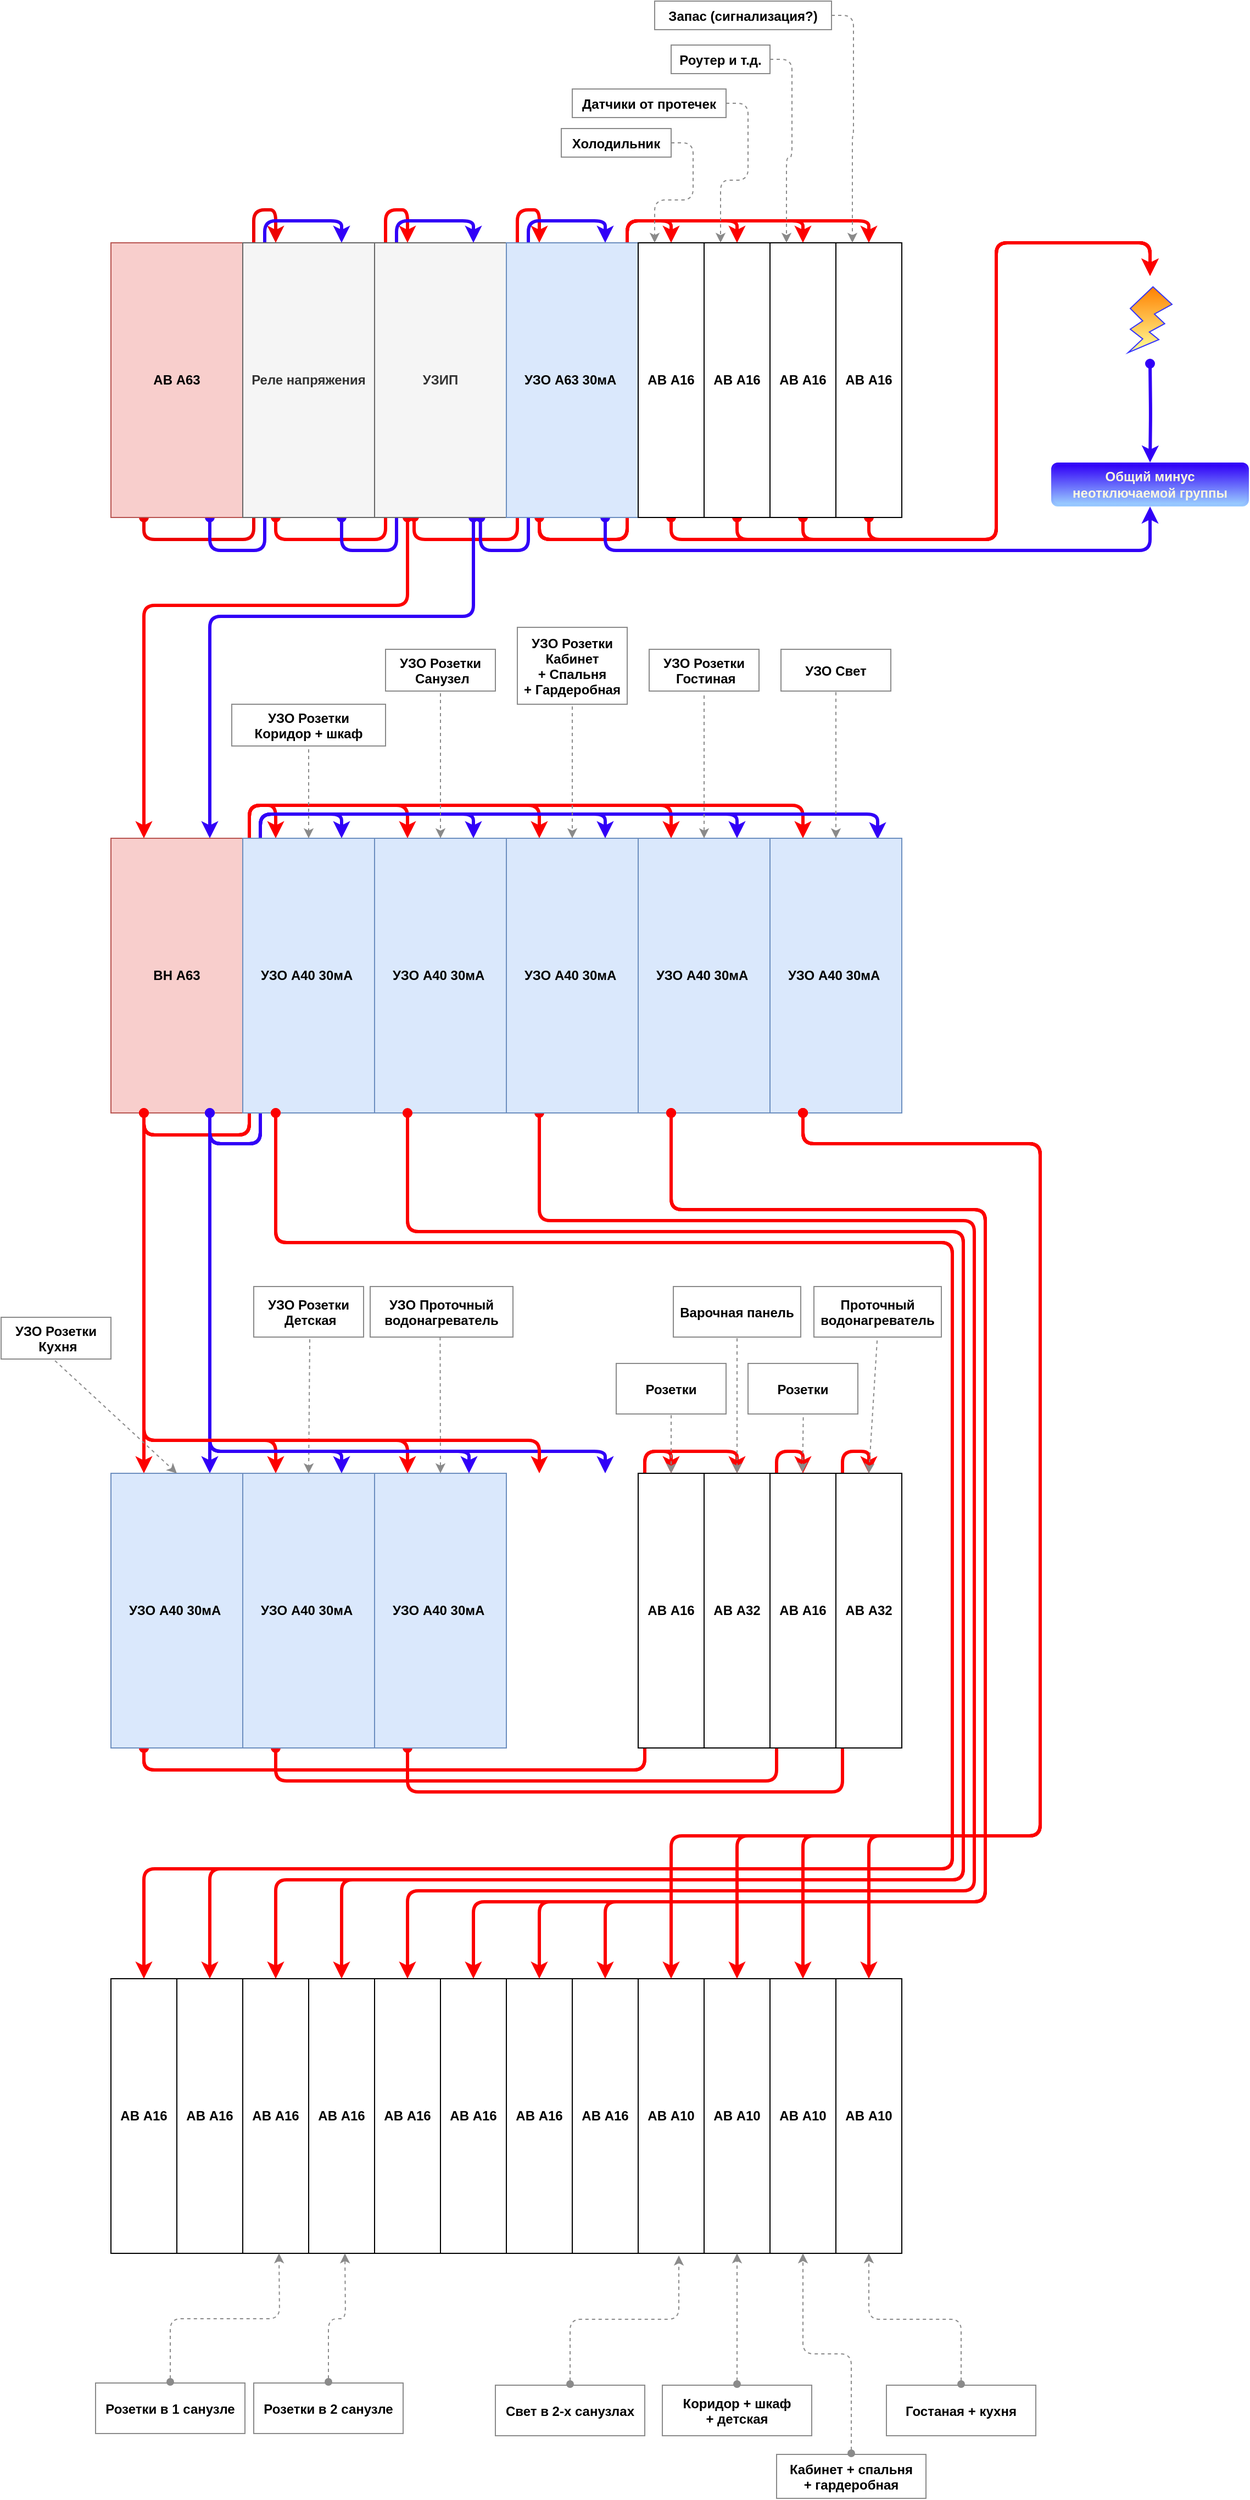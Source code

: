 <mxfile version="14.1.9" type="github">
  <diagram id="InX6c_mjAQpi0wGUPiS7" name="Page-1">
    <mxGraphModel dx="4921" dy="2809" grid="1" gridSize="10" guides="1" tooltips="1" connect="1" arrows="1" fold="1" page="1" pageScale="1" pageWidth="827" pageHeight="1169" math="0" shadow="0">
      <root>
        <mxCell id="0" />
        <mxCell id="1" parent="0" />
        <mxCell id="CxmhkmH8qf6XdyJVh8Tx-80" style="edgeStyle=orthogonalEdgeStyle;rounded=1;orthogonalLoop=1;jettySize=auto;html=1;exitX=0.25;exitY=1;exitDx=0;exitDy=0;entryX=0.5;entryY=0;entryDx=0;entryDy=0;startArrow=oval;startFill=1;strokeColor=#FC0000;strokeWidth=3;fillColor=#BC6C25;fontColor=#FEFAE0;fontStyle=1" edge="1" parent="1" source="CxmhkmH8qf6XdyJVh8Tx-40" target="CxmhkmH8qf6XdyJVh8Tx-21">
          <mxGeometry relative="1" as="geometry">
            <Array as="points">
              <mxPoint x="324" y="1470" />
              <mxPoint x="720" y="1470" />
              <mxPoint x="720" y="1160" />
              <mxPoint x="744" y="1160" />
            </Array>
          </mxGeometry>
        </mxCell>
        <mxCell id="CxmhkmH8qf6XdyJVh8Tx-76" style="edgeStyle=orthogonalEdgeStyle;rounded=1;orthogonalLoop=1;jettySize=auto;html=1;exitX=0.25;exitY=1;exitDx=0;exitDy=0;entryX=0.5;entryY=0;entryDx=0;entryDy=0;startArrow=oval;startFill=1;strokeWidth=3;fillColor=#BC6C25;fontColor=#FEFAE0;strokeColor=#FC0000;fontStyle=1" edge="1" parent="1" source="rveFUDQaSkYgi8xqInOS-76" target="CxmhkmH8qf6XdyJVh8Tx-13">
          <mxGeometry relative="1" as="geometry">
            <Array as="points">
              <mxPoint x="84" y="1450" />
              <mxPoint x="540" y="1450" />
              <mxPoint x="540" y="1160" />
              <mxPoint x="624" y="1160" />
            </Array>
          </mxGeometry>
        </mxCell>
        <mxCell id="CxmhkmH8qf6XdyJVh8Tx-62" style="edgeStyle=orthogonalEdgeStyle;rounded=1;orthogonalLoop=1;jettySize=auto;html=1;startArrow=oval;startFill=1;strokeWidth=3;fillColor=#BC6C25;fontColor=#FEFAE0;exitX=0.5;exitY=1;exitDx=0;exitDy=0;strokeColor=#FC0000;fontStyle=1" edge="1" parent="1" source="rveFUDQaSkYgi8xqInOS-8">
          <mxGeometry relative="1" as="geometry">
            <mxPoint x="1000" y="90" as="targetPoint" />
            <mxPoint x="740" y="310" as="sourcePoint" />
            <Array as="points">
              <mxPoint x="744" y="330" />
              <mxPoint x="860" y="330" />
              <mxPoint x="860" y="60" />
              <mxPoint x="1000" y="60" />
            </Array>
          </mxGeometry>
        </mxCell>
        <mxCell id="CxmhkmH8qf6XdyJVh8Tx-64" style="edgeStyle=orthogonalEdgeStyle;rounded=1;orthogonalLoop=1;jettySize=auto;html=1;startArrow=oval;startFill=1;strokeWidth=3;fillColor=#BC6C25;fontColor=#FEFAE0;exitX=0.5;exitY=1;exitDx=0;exitDy=0;strokeColor=#FC0000;fontStyle=1" edge="1" parent="1" source="rveFUDQaSkYgi8xqInOS-7">
          <mxGeometry relative="1" as="geometry">
            <mxPoint x="1000" y="90" as="targetPoint" />
            <mxPoint x="690" y="310" as="sourcePoint" />
            <Array as="points">
              <mxPoint x="684" y="330" />
              <mxPoint x="860" y="330" />
              <mxPoint x="860" y="60" />
              <mxPoint x="1000" y="60" />
            </Array>
          </mxGeometry>
        </mxCell>
        <mxCell id="CxmhkmH8qf6XdyJVh8Tx-63" style="edgeStyle=orthogonalEdgeStyle;rounded=1;orthogonalLoop=1;jettySize=auto;html=1;exitX=0.5;exitY=1;exitDx=0;exitDy=0;startArrow=oval;startFill=1;strokeWidth=3;fillColor=#BC6C25;fontColor=#FEFAE0;strokeColor=#FC0000;fontStyle=1" edge="1" parent="1" source="rveFUDQaSkYgi8xqInOS-6">
          <mxGeometry relative="1" as="geometry">
            <mxPoint x="1000" y="90" as="targetPoint" />
            <mxPoint x="624" y="310" as="sourcePoint" />
            <Array as="points">
              <mxPoint x="624" y="330" />
              <mxPoint x="860" y="330" />
              <mxPoint x="860" y="60" />
              <mxPoint x="1000" y="60" />
            </Array>
          </mxGeometry>
        </mxCell>
        <mxCell id="rveFUDQaSkYgi8xqInOS-10" style="edgeStyle=orthogonalEdgeStyle;orthogonalLoop=1;jettySize=auto;html=1;exitX=0.25;exitY=1;exitDx=0;exitDy=0;entryX=0.25;entryY=0;entryDx=0;entryDy=0;fillColor=#f8cecc;strokeColor=#ED0000;strokeWidth=3;startArrow=oval;startFill=1;fontStyle=1" parent="1" source="rveFUDQaSkYgi8xqInOS-1" target="rveFUDQaSkYgi8xqInOS-2" edge="1">
          <mxGeometry relative="1" as="geometry">
            <Array as="points">
              <mxPoint x="84" y="330" />
              <mxPoint x="184" y="330" />
              <mxPoint x="184" y="30" />
              <mxPoint x="204" y="30" />
            </Array>
          </mxGeometry>
        </mxCell>
        <mxCell id="rveFUDQaSkYgi8xqInOS-11" style="edgeStyle=orthogonalEdgeStyle;orthogonalLoop=1;jettySize=auto;html=1;exitX=0.75;exitY=1;exitDx=0;exitDy=0;entryX=0.75;entryY=0;entryDx=0;entryDy=0;fillColor=#dae8fc;strokeColor=#3100F7;strokeWidth=3;startArrow=oval;startFill=1;fontStyle=1" parent="1" source="rveFUDQaSkYgi8xqInOS-1" target="rveFUDQaSkYgi8xqInOS-2" edge="1">
          <mxGeometry relative="1" as="geometry">
            <Array as="points">
              <mxPoint x="144" y="340" />
              <mxPoint x="194" y="340" />
              <mxPoint x="194" y="40" />
              <mxPoint x="264" y="40" />
            </Array>
          </mxGeometry>
        </mxCell>
        <mxCell id="rveFUDQaSkYgi8xqInOS-1" value="АВ А63" style="whiteSpace=wrap;html=1;fillColor=#f8cecc;strokeColor=#b85450;fontStyle=1" parent="1" vertex="1">
          <mxGeometry x="54" y="60" width="120" height="250" as="geometry" />
        </mxCell>
        <mxCell id="rveFUDQaSkYgi8xqInOS-12" style="edgeStyle=orthogonalEdgeStyle;orthogonalLoop=1;jettySize=auto;html=1;exitX=0.25;exitY=1;exitDx=0;exitDy=0;entryX=0.25;entryY=0;entryDx=0;entryDy=0;strokeColor=#FC0000;strokeWidth=3;startArrow=oval;startFill=1;fontStyle=1" parent="1" source="rveFUDQaSkYgi8xqInOS-2" target="rveFUDQaSkYgi8xqInOS-3" edge="1">
          <mxGeometry relative="1" as="geometry">
            <Array as="points">
              <mxPoint x="204" y="330" />
              <mxPoint x="304" y="330" />
              <mxPoint x="304" y="30" />
              <mxPoint x="324" y="30" />
            </Array>
          </mxGeometry>
        </mxCell>
        <mxCell id="rveFUDQaSkYgi8xqInOS-13" style="edgeStyle=orthogonalEdgeStyle;orthogonalLoop=1;jettySize=auto;html=1;exitX=0.75;exitY=1;exitDx=0;exitDy=0;entryX=0.75;entryY=0;entryDx=0;entryDy=0;strokeColor=#3100F7;strokeWidth=3;startArrow=oval;startFill=1;fontStyle=1" parent="1" source="rveFUDQaSkYgi8xqInOS-2" target="rveFUDQaSkYgi8xqInOS-3" edge="1">
          <mxGeometry relative="1" as="geometry">
            <Array as="points">
              <mxPoint x="264" y="340" />
              <mxPoint x="314" y="340" />
              <mxPoint x="314" y="40" />
              <mxPoint x="384" y="40" />
            </Array>
          </mxGeometry>
        </mxCell>
        <mxCell id="rveFUDQaSkYgi8xqInOS-2" value="Реле напряжения" style="whiteSpace=wrap;html=1;fillColor=#f5f5f5;strokeColor=#666666;fontColor=#333333;fontStyle=1" parent="1" vertex="1">
          <mxGeometry x="174" y="60" width="120" height="250" as="geometry" />
        </mxCell>
        <mxCell id="rveFUDQaSkYgi8xqInOS-19" style="edgeStyle=orthogonalEdgeStyle;orthogonalLoop=1;jettySize=auto;html=1;exitX=0.3;exitY=0.998;exitDx=0;exitDy=0;entryX=0.25;entryY=0;entryDx=0;entryDy=0;strokeWidth=3;strokeColor=#FC0000;exitPerimeter=0;startArrow=oval;startFill=1;fontStyle=1" parent="1" source="rveFUDQaSkYgi8xqInOS-3" target="rveFUDQaSkYgi8xqInOS-4" edge="1">
          <mxGeometry relative="1" as="geometry">
            <Array as="points">
              <mxPoint x="330" y="330" />
              <mxPoint x="424" y="330" />
              <mxPoint x="424" y="30" />
              <mxPoint x="444" y="30" />
            </Array>
          </mxGeometry>
        </mxCell>
        <mxCell id="rveFUDQaSkYgi8xqInOS-20" style="edgeStyle=orthogonalEdgeStyle;orthogonalLoop=1;jettySize=auto;html=1;exitX=0.803;exitY=1;exitDx=0;exitDy=0;entryX=0.75;entryY=0;entryDx=0;entryDy=0;strokeColor=#3100F7;strokeWidth=3;exitPerimeter=0;startArrow=oval;startFill=1;fontStyle=1" parent="1" source="rveFUDQaSkYgi8xqInOS-3" target="rveFUDQaSkYgi8xqInOS-4" edge="1">
          <mxGeometry relative="1" as="geometry">
            <Array as="points">
              <mxPoint x="390" y="340" />
              <mxPoint x="434" y="340" />
              <mxPoint x="434" y="40" />
              <mxPoint x="504" y="40" />
            </Array>
          </mxGeometry>
        </mxCell>
        <mxCell id="rveFUDQaSkYgi8xqInOS-78" style="edgeStyle=orthogonalEdgeStyle;orthogonalLoop=1;jettySize=auto;html=1;exitX=0.25;exitY=1;exitDx=0;exitDy=0;entryX=0.25;entryY=0;entryDx=0;entryDy=0;strokeWidth=3;strokeColor=#FC0000;startArrow=oval;startFill=1;fontStyle=1" parent="1" source="rveFUDQaSkYgi8xqInOS-3" target="rveFUDQaSkYgi8xqInOS-70" edge="1">
          <mxGeometry relative="1" as="geometry">
            <Array as="points">
              <mxPoint x="324" y="390" />
              <mxPoint x="84" y="390" />
            </Array>
          </mxGeometry>
        </mxCell>
        <mxCell id="rveFUDQaSkYgi8xqInOS-79" style="edgeStyle=orthogonalEdgeStyle;orthogonalLoop=1;jettySize=auto;html=1;exitX=0.75;exitY=1;exitDx=0;exitDy=0;entryX=0.75;entryY=0;entryDx=0;entryDy=0;strokeWidth=3;strokeColor=#3100F7;startArrow=oval;startFill=1;fontStyle=1" parent="1" source="rveFUDQaSkYgi8xqInOS-3" target="rveFUDQaSkYgi8xqInOS-70" edge="1">
          <mxGeometry relative="1" as="geometry">
            <Array as="points">
              <mxPoint x="384" y="400" />
              <mxPoint x="144" y="400" />
            </Array>
          </mxGeometry>
        </mxCell>
        <mxCell id="rveFUDQaSkYgi8xqInOS-3" value="УЗИП" style="whiteSpace=wrap;html=1;fillColor=#f5f5f5;strokeColor=#666666;fontColor=#333333;fontStyle=1" parent="1" vertex="1">
          <mxGeometry x="294" y="60" width="120" height="250" as="geometry" />
        </mxCell>
        <mxCell id="rveFUDQaSkYgi8xqInOS-21" style="edgeStyle=orthogonalEdgeStyle;orthogonalLoop=1;jettySize=auto;html=1;exitX=0.25;exitY=1;exitDx=0;exitDy=0;entryX=0.5;entryY=0;entryDx=0;entryDy=0;strokeColor=#FC0000;strokeWidth=3;fontStyle=1" parent="1" source="rveFUDQaSkYgi8xqInOS-4" target="rveFUDQaSkYgi8xqInOS-5" edge="1">
          <mxGeometry relative="1" as="geometry">
            <Array as="points">
              <mxPoint x="444" y="330" />
              <mxPoint x="524" y="330" />
              <mxPoint x="524" y="40" />
              <mxPoint x="564" y="40" />
            </Array>
          </mxGeometry>
        </mxCell>
        <mxCell id="rveFUDQaSkYgi8xqInOS-22" style="edgeStyle=orthogonalEdgeStyle;orthogonalLoop=1;jettySize=auto;html=1;exitX=0.25;exitY=1;exitDx=0;exitDy=0;entryX=0.5;entryY=0;entryDx=0;entryDy=0;strokeColor=#FC0000;strokeWidth=3;fontStyle=1" parent="1" source="rveFUDQaSkYgi8xqInOS-4" target="rveFUDQaSkYgi8xqInOS-6" edge="1">
          <mxGeometry relative="1" as="geometry">
            <Array as="points">
              <mxPoint x="444" y="330" />
              <mxPoint x="524" y="330" />
              <mxPoint x="524" y="40" />
              <mxPoint x="624" y="40" />
            </Array>
          </mxGeometry>
        </mxCell>
        <mxCell id="rveFUDQaSkYgi8xqInOS-23" style="edgeStyle=orthogonalEdgeStyle;orthogonalLoop=1;jettySize=auto;html=1;exitX=0.25;exitY=1;exitDx=0;exitDy=0;entryX=0.5;entryY=0;entryDx=0;entryDy=0;strokeColor=#FC0000;strokeWidth=3;fontStyle=1" parent="1" source="rveFUDQaSkYgi8xqInOS-4" target="rveFUDQaSkYgi8xqInOS-7" edge="1">
          <mxGeometry relative="1" as="geometry">
            <Array as="points">
              <mxPoint x="444" y="330" />
              <mxPoint x="524" y="330" />
              <mxPoint x="524" y="40" />
              <mxPoint x="684" y="40" />
            </Array>
          </mxGeometry>
        </mxCell>
        <mxCell id="rveFUDQaSkYgi8xqInOS-24" style="edgeStyle=orthogonalEdgeStyle;orthogonalLoop=1;jettySize=auto;html=1;exitX=0.25;exitY=1;exitDx=0;exitDy=0;entryX=0.5;entryY=0;entryDx=0;entryDy=0;strokeColor=#FC0000;strokeWidth=3;startArrow=oval;startFill=1;fontStyle=1" parent="1" source="rveFUDQaSkYgi8xqInOS-4" target="rveFUDQaSkYgi8xqInOS-8" edge="1">
          <mxGeometry relative="1" as="geometry">
            <Array as="points">
              <mxPoint x="444" y="330" />
              <mxPoint x="524" y="330" />
              <mxPoint x="524" y="40" />
              <mxPoint x="744" y="40" />
            </Array>
          </mxGeometry>
        </mxCell>
        <mxCell id="CxmhkmH8qf6XdyJVh8Tx-51" style="edgeStyle=orthogonalEdgeStyle;rounded=1;orthogonalLoop=1;jettySize=auto;html=1;exitX=0.75;exitY=1;exitDx=0;exitDy=0;fillColor=#BC6C25;fontColor=#FEFAE0;strokeColor=#3100F7;strokeWidth=3;entryX=0.5;entryY=1;entryDx=0;entryDy=0;startArrow=oval;startFill=1;fontStyle=1" edge="1" parent="1" source="rveFUDQaSkYgi8xqInOS-4" target="CxmhkmH8qf6XdyJVh8Tx-52">
          <mxGeometry relative="1" as="geometry">
            <mxPoint x="1340" y="200" as="targetPoint" />
            <Array as="points">
              <mxPoint x="504" y="340" />
              <mxPoint x="1000" y="340" />
            </Array>
          </mxGeometry>
        </mxCell>
        <mxCell id="rveFUDQaSkYgi8xqInOS-4" value="&lt;span&gt;УЗО А63 30мА&amp;nbsp;&lt;/span&gt;" style="whiteSpace=wrap;html=1;fillColor=#dae8fc;strokeColor=#6c8ebf;fontStyle=1" parent="1" vertex="1">
          <mxGeometry x="414" y="60" width="120" height="250" as="geometry" />
        </mxCell>
        <mxCell id="CxmhkmH8qf6XdyJVh8Tx-56" style="edgeStyle=orthogonalEdgeStyle;rounded=1;orthogonalLoop=1;jettySize=auto;html=1;exitX=0.5;exitY=1;exitDx=0;exitDy=0;startArrow=oval;startFill=1;strokeWidth=3;fillColor=#BC6C25;fontColor=#FEFAE0;strokeColor=#FC0000;fontStyle=1" edge="1" parent="1" source="rveFUDQaSkYgi8xqInOS-5">
          <mxGeometry relative="1" as="geometry">
            <mxPoint x="1000" y="90" as="targetPoint" />
            <Array as="points">
              <mxPoint x="564" y="330" />
              <mxPoint x="860" y="330" />
              <mxPoint x="860" y="60" />
              <mxPoint x="1000" y="60" />
            </Array>
          </mxGeometry>
        </mxCell>
        <mxCell id="rveFUDQaSkYgi8xqInOS-5" value="АВ А16" style="whiteSpace=wrap;html=1;fontStyle=1" parent="1" vertex="1">
          <mxGeometry x="534" y="60" width="60" height="250" as="geometry" />
        </mxCell>
        <mxCell id="rveFUDQaSkYgi8xqInOS-6" value="АВ А16" style="whiteSpace=wrap;html=1;fontStyle=1" parent="1" vertex="1">
          <mxGeometry x="594" y="60" width="60" height="250" as="geometry" />
        </mxCell>
        <mxCell id="rveFUDQaSkYgi8xqInOS-7" value="АВ А16" style="whiteSpace=wrap;html=1;fontStyle=1" parent="1" vertex="1">
          <mxGeometry x="654" y="60" width="60" height="250" as="geometry" />
        </mxCell>
        <mxCell id="rveFUDQaSkYgi8xqInOS-8" value="АВ А16" style="whiteSpace=wrap;html=1;fontStyle=1" parent="1" vertex="1">
          <mxGeometry x="714" y="60" width="60" height="250" as="geometry" />
        </mxCell>
        <mxCell id="rveFUDQaSkYgi8xqInOS-36" style="edgeStyle=orthogonalEdgeStyle;orthogonalLoop=1;jettySize=auto;html=1;exitX=1;exitY=0.5;exitDx=0;exitDy=0;entryX=0.25;entryY=0;entryDx=0;entryDy=0;strokeWidth=1;dashed=1;strokeColor=#8A8A8A;fontStyle=1" parent="1" source="rveFUDQaSkYgi8xqInOS-25" target="rveFUDQaSkYgi8xqInOS-5" edge="1">
          <mxGeometry relative="1" as="geometry" />
        </mxCell>
        <mxCell id="rveFUDQaSkYgi8xqInOS-25" value="Холодильник" style="text;align=center;fontStyle=1;verticalAlign=middle;spacingLeft=3;spacingRight=3;rotatable=0;points=[[0,0.5],[1,0.5]];portConstraint=eastwest;strokeWidth=1;perimeterSpacing=0;glass=0;shadow=0;strokeColor=#8A8A8A;" parent="1" vertex="1">
          <mxGeometry x="464" y="-44" width="100" height="26" as="geometry" />
        </mxCell>
        <mxCell id="rveFUDQaSkYgi8xqInOS-35" style="edgeStyle=orthogonalEdgeStyle;orthogonalLoop=1;jettySize=auto;html=1;exitX=1;exitY=0.5;exitDx=0;exitDy=0;entryX=0.25;entryY=0;entryDx=0;entryDy=0;strokeWidth=1;dashed=1;strokeColor=#8A8A8A;fontStyle=1" parent="1" source="rveFUDQaSkYgi8xqInOS-27" target="rveFUDQaSkYgi8xqInOS-6" edge="1">
          <mxGeometry relative="1" as="geometry" />
        </mxCell>
        <mxCell id="rveFUDQaSkYgi8xqInOS-27" value="Датчики от протечек" style="text;align=center;fontStyle=1;verticalAlign=middle;spacingLeft=3;spacingRight=3;rotatable=0;points=[[0,0.5],[1,0.5]];portConstraint=eastwest;shadow=0;glass=0;fillColor=none;strokeColor=#8A8A8A;" parent="1" vertex="1">
          <mxGeometry x="474" y="-80" width="140" height="26" as="geometry" />
        </mxCell>
        <mxCell id="rveFUDQaSkYgi8xqInOS-34" style="edgeStyle=orthogonalEdgeStyle;orthogonalLoop=1;jettySize=auto;html=1;exitX=1;exitY=0.5;exitDx=0;exitDy=0;entryX=0.25;entryY=0;entryDx=0;entryDy=0;strokeWidth=1;dashed=1;strokeColor=#8A8A8A;fontStyle=1" parent="1" source="rveFUDQaSkYgi8xqInOS-29" target="rveFUDQaSkYgi8xqInOS-7" edge="1">
          <mxGeometry relative="1" as="geometry" />
        </mxCell>
        <mxCell id="rveFUDQaSkYgi8xqInOS-29" value="Роутер и т.д." style="text;align=center;fontStyle=1;verticalAlign=middle;spacingLeft=3;spacingRight=3;rotatable=0;points=[[0,0.5],[1,0.5]];portConstraint=eastwest;shadow=0;glass=0;fillColor=none;strokeColor=#8A8A8A;" parent="1" vertex="1">
          <mxGeometry x="564" y="-120" width="90" height="26" as="geometry" />
        </mxCell>
        <mxCell id="rveFUDQaSkYgi8xqInOS-32" style="edgeStyle=orthogonalEdgeStyle;orthogonalLoop=1;jettySize=auto;html=1;exitX=1;exitY=0.5;exitDx=0;exitDy=0;entryX=0.25;entryY=0;entryDx=0;entryDy=0;strokeWidth=1;dashed=1;strokeColor=#8A8A8A;fontStyle=1" parent="1" source="rveFUDQaSkYgi8xqInOS-31" target="rveFUDQaSkYgi8xqInOS-8" edge="1">
          <mxGeometry relative="1" as="geometry" />
        </mxCell>
        <mxCell id="rveFUDQaSkYgi8xqInOS-31" value="Запас (сигнализация?)" style="text;align=center;fontStyle=1;verticalAlign=middle;spacingLeft=3;spacingRight=3;rotatable=0;points=[[0,0.5],[1,0.5]];portConstraint=eastwest;shadow=0;glass=0;fillColor=none;strokeColor=#8A8A8A;" parent="1" vertex="1">
          <mxGeometry x="549" y="-160" width="161" height="26" as="geometry" />
        </mxCell>
        <mxCell id="rveFUDQaSkYgi8xqInOS-80" style="edgeStyle=orthogonalEdgeStyle;orthogonalLoop=1;jettySize=auto;html=1;exitX=0.25;exitY=1;exitDx=0;exitDy=0;entryX=0.25;entryY=0;entryDx=0;entryDy=0;strokeWidth=3;strokeColor=#FC0000;fontStyle=1" parent="1" source="rveFUDQaSkYgi8xqInOS-70" target="rveFUDQaSkYgi8xqInOS-71" edge="1">
          <mxGeometry relative="1" as="geometry">
            <Array as="points">
              <mxPoint x="84" y="872" />
              <mxPoint x="180" y="872" />
              <mxPoint x="180" y="572" />
              <mxPoint x="204" y="572" />
            </Array>
          </mxGeometry>
        </mxCell>
        <mxCell id="rveFUDQaSkYgi8xqInOS-81" style="edgeStyle=orthogonalEdgeStyle;orthogonalLoop=1;jettySize=auto;html=1;exitX=0.75;exitY=1;exitDx=0;exitDy=0;entryX=0.75;entryY=0;entryDx=0;entryDy=0;strokeColor=#3100F7;strokeWidth=3;fontStyle=1" parent="1" source="rveFUDQaSkYgi8xqInOS-70" target="rveFUDQaSkYgi8xqInOS-71" edge="1">
          <mxGeometry relative="1" as="geometry">
            <Array as="points">
              <mxPoint x="144" y="880" />
              <mxPoint x="190" y="880" />
              <mxPoint x="190" y="580" />
              <mxPoint x="264" y="580" />
            </Array>
          </mxGeometry>
        </mxCell>
        <mxCell id="rveFUDQaSkYgi8xqInOS-82" style="edgeStyle=orthogonalEdgeStyle;orthogonalLoop=1;jettySize=auto;html=1;exitX=0.25;exitY=1;exitDx=0;exitDy=0;entryX=0.25;entryY=0;entryDx=0;entryDy=0;strokeWidth=3;strokeColor=#FC0000;fontStyle=1" parent="1" source="rveFUDQaSkYgi8xqInOS-70" target="rveFUDQaSkYgi8xqInOS-72" edge="1">
          <mxGeometry relative="1" as="geometry">
            <Array as="points">
              <mxPoint x="84" y="872" />
              <mxPoint x="180" y="872" />
              <mxPoint x="180" y="572" />
              <mxPoint x="324" y="572" />
            </Array>
          </mxGeometry>
        </mxCell>
        <mxCell id="rveFUDQaSkYgi8xqInOS-83" style="edgeStyle=orthogonalEdgeStyle;orthogonalLoop=1;jettySize=auto;html=1;exitX=0.25;exitY=1;exitDx=0;exitDy=0;entryX=0.25;entryY=0;entryDx=0;entryDy=0;strokeWidth=3;strokeColor=#FC0000;fontStyle=1" parent="1" source="rveFUDQaSkYgi8xqInOS-70" target="rveFUDQaSkYgi8xqInOS-73" edge="1">
          <mxGeometry relative="1" as="geometry">
            <Array as="points">
              <mxPoint x="84" y="872" />
              <mxPoint x="180" y="872" />
              <mxPoint x="180" y="572" />
              <mxPoint x="444" y="572" />
            </Array>
          </mxGeometry>
        </mxCell>
        <mxCell id="rveFUDQaSkYgi8xqInOS-84" style="edgeStyle=orthogonalEdgeStyle;orthogonalLoop=1;jettySize=auto;html=1;exitX=0.25;exitY=1;exitDx=0;exitDy=0;entryX=0.25;entryY=0;entryDx=0;entryDy=0;strokeWidth=3;strokeColor=#FC0000;fontStyle=1" parent="1" source="rveFUDQaSkYgi8xqInOS-70" target="rveFUDQaSkYgi8xqInOS-74" edge="1">
          <mxGeometry relative="1" as="geometry">
            <Array as="points">
              <mxPoint x="84" y="872" />
              <mxPoint x="180" y="872" />
              <mxPoint x="180" y="572" />
              <mxPoint x="564" y="572" />
            </Array>
          </mxGeometry>
        </mxCell>
        <mxCell id="rveFUDQaSkYgi8xqInOS-85" style="edgeStyle=orthogonalEdgeStyle;orthogonalLoop=1;jettySize=auto;html=1;exitX=0.25;exitY=1;exitDx=0;exitDy=0;entryX=0.25;entryY=0;entryDx=0;entryDy=0;strokeWidth=3;strokeColor=#FC0000;fontStyle=1" parent="1" source="rveFUDQaSkYgi8xqInOS-70" target="rveFUDQaSkYgi8xqInOS-75" edge="1">
          <mxGeometry relative="1" as="geometry">
            <Array as="points">
              <mxPoint x="84" y="872" />
              <mxPoint x="180" y="872" />
              <mxPoint x="180" y="572" />
              <mxPoint x="684" y="572" />
            </Array>
          </mxGeometry>
        </mxCell>
        <mxCell id="rveFUDQaSkYgi8xqInOS-86" style="edgeStyle=orthogonalEdgeStyle;orthogonalLoop=1;jettySize=auto;html=1;exitX=0.75;exitY=1;exitDx=0;exitDy=0;entryX=0.75;entryY=0;entryDx=0;entryDy=0;strokeWidth=3;strokeColor=#3100F7;fontStyle=1" parent="1" source="rveFUDQaSkYgi8xqInOS-70" target="rveFUDQaSkYgi8xqInOS-72" edge="1">
          <mxGeometry relative="1" as="geometry">
            <Array as="points">
              <mxPoint x="144" y="880" />
              <mxPoint x="190" y="880" />
              <mxPoint x="190" y="580" />
              <mxPoint x="384" y="580" />
            </Array>
          </mxGeometry>
        </mxCell>
        <mxCell id="rveFUDQaSkYgi8xqInOS-87" style="edgeStyle=orthogonalEdgeStyle;orthogonalLoop=1;jettySize=auto;html=1;exitX=0.75;exitY=1;exitDx=0;exitDy=0;entryX=0.75;entryY=0;entryDx=0;entryDy=0;strokeColor=#3100F7;strokeWidth=3;fontStyle=1" parent="1" source="rveFUDQaSkYgi8xqInOS-70" target="rveFUDQaSkYgi8xqInOS-73" edge="1">
          <mxGeometry relative="1" as="geometry">
            <Array as="points">
              <mxPoint x="144" y="880" />
              <mxPoint x="190" y="880" />
              <mxPoint x="190" y="580" />
              <mxPoint x="504" y="580" />
            </Array>
          </mxGeometry>
        </mxCell>
        <mxCell id="rveFUDQaSkYgi8xqInOS-88" style="edgeStyle=orthogonalEdgeStyle;orthogonalLoop=1;jettySize=auto;html=1;exitX=0.75;exitY=1;exitDx=0;exitDy=0;entryX=0.75;entryY=0;entryDx=0;entryDy=0;strokeColor=#3100F7;strokeWidth=3;fontStyle=1" parent="1" source="rveFUDQaSkYgi8xqInOS-70" target="rveFUDQaSkYgi8xqInOS-74" edge="1">
          <mxGeometry relative="1" as="geometry">
            <Array as="points">
              <mxPoint x="144" y="880" />
              <mxPoint x="190" y="880" />
              <mxPoint x="190" y="580" />
              <mxPoint x="624" y="580" />
            </Array>
          </mxGeometry>
        </mxCell>
        <mxCell id="rveFUDQaSkYgi8xqInOS-89" style="edgeStyle=orthogonalEdgeStyle;orthogonalLoop=1;jettySize=auto;html=1;exitX=0.75;exitY=1;exitDx=0;exitDy=0;entryX=0.817;entryY=0.004;entryDx=0;entryDy=0;entryPerimeter=0;strokeColor=#3100F7;strokeWidth=3;fontStyle=1" parent="1" source="rveFUDQaSkYgi8xqInOS-70" target="rveFUDQaSkYgi8xqInOS-75" edge="1">
          <mxGeometry relative="1" as="geometry">
            <Array as="points">
              <mxPoint x="144" y="880" />
              <mxPoint x="190" y="880" />
              <mxPoint x="190" y="580" />
              <mxPoint x="752" y="580" />
            </Array>
          </mxGeometry>
        </mxCell>
        <mxCell id="rveFUDQaSkYgi8xqInOS-91" style="edgeStyle=orthogonalEdgeStyle;orthogonalLoop=1;jettySize=auto;html=1;exitX=0.75;exitY=1;exitDx=0;exitDy=0;entryX=0.75;entryY=0;entryDx=0;entryDy=0;strokeColor=#3100F7;strokeWidth=3;fontStyle=1" parent="1" source="rveFUDQaSkYgi8xqInOS-70" target="rveFUDQaSkYgi8xqInOS-76" edge="1">
          <mxGeometry relative="1" as="geometry" />
        </mxCell>
        <mxCell id="rveFUDQaSkYgi8xqInOS-92" style="edgeStyle=orthogonalEdgeStyle;orthogonalLoop=1;jettySize=auto;html=1;exitX=0.75;exitY=1;exitDx=0;exitDy=0;entryX=0.75;entryY=0;entryDx=0;entryDy=0;strokeColor=#3100F7;strokeWidth=3;startArrow=oval;startFill=1;fontStyle=1" parent="1" source="rveFUDQaSkYgi8xqInOS-70" target="rveFUDQaSkYgi8xqInOS-77" edge="1">
          <mxGeometry relative="1" as="geometry">
            <Array as="points">
              <mxPoint x="144" y="1160" />
              <mxPoint x="264" y="1160" />
            </Array>
          </mxGeometry>
        </mxCell>
        <mxCell id="rveFUDQaSkYgi8xqInOS-93" style="edgeStyle=orthogonalEdgeStyle;orthogonalLoop=1;jettySize=auto;html=1;exitX=0.25;exitY=1;exitDx=0;exitDy=0;entryX=0.25;entryY=0;entryDx=0;entryDy=0;strokeWidth=3;strokeColor=#FC0000;fontStyle=1" parent="1" source="rveFUDQaSkYgi8xqInOS-70" target="rveFUDQaSkYgi8xqInOS-76" edge="1">
          <mxGeometry relative="1" as="geometry" />
        </mxCell>
        <mxCell id="rveFUDQaSkYgi8xqInOS-94" style="edgeStyle=orthogonalEdgeStyle;orthogonalLoop=1;jettySize=auto;html=1;exitX=0.25;exitY=1;exitDx=0;exitDy=0;entryX=0.25;entryY=0;entryDx=0;entryDy=0;strokeWidth=3;strokeColor=#FC0000;startArrow=oval;startFill=1;fontStyle=1" parent="1" source="rveFUDQaSkYgi8xqInOS-70" target="rveFUDQaSkYgi8xqInOS-77" edge="1">
          <mxGeometry relative="1" as="geometry">
            <Array as="points">
              <mxPoint x="84" y="1150" />
              <mxPoint x="204" y="1150" />
            </Array>
          </mxGeometry>
        </mxCell>
        <mxCell id="rveFUDQaSkYgi8xqInOS-70" value="ВН А63" style="whiteSpace=wrap;html=1;fillColor=#f8cecc;strokeColor=#b85450;fontStyle=1" parent="1" vertex="1">
          <mxGeometry x="54" y="602" width="120" height="250" as="geometry" />
        </mxCell>
        <mxCell id="rveFUDQaSkYgi8xqInOS-71" value="&lt;span&gt;УЗО А40 30мА&amp;nbsp;&lt;/span&gt;" style="whiteSpace=wrap;html=1;fillColor=#dae8fc;strokeColor=#6c8ebf;fontStyle=1" parent="1" vertex="1">
          <mxGeometry x="174" y="602" width="120" height="250" as="geometry" />
        </mxCell>
        <mxCell id="CxmhkmH8qf6XdyJVh8Tx-88" style="edgeStyle=orthogonalEdgeStyle;rounded=1;orthogonalLoop=1;jettySize=auto;html=1;exitX=0.25;exitY=1;exitDx=0;exitDy=0;startArrow=oval;startFill=1;strokeColor=#FC0000;strokeWidth=3;fillColor=#BC6C25;fontColor=#FEFAE0;" edge="1" parent="1" source="rveFUDQaSkYgi8xqInOS-72" target="CxmhkmH8qf6XdyJVh8Tx-25">
          <mxGeometry relative="1" as="geometry">
            <Array as="points">
              <mxPoint x="324" y="960" />
              <mxPoint x="830" y="960" />
              <mxPoint x="830" y="1550" />
              <mxPoint x="204" y="1550" />
            </Array>
          </mxGeometry>
        </mxCell>
        <mxCell id="rveFUDQaSkYgi8xqInOS-72" value="УЗО А40 30мА&amp;nbsp;" style="whiteSpace=wrap;html=1;fillColor=#dae8fc;strokeColor=#6c8ebf;fontStyle=1" parent="1" vertex="1">
          <mxGeometry x="294" y="602" width="120" height="250" as="geometry" />
        </mxCell>
        <mxCell id="CxmhkmH8qf6XdyJVh8Tx-89" style="edgeStyle=orthogonalEdgeStyle;rounded=1;orthogonalLoop=1;jettySize=auto;html=1;exitX=0.25;exitY=1;exitDx=0;exitDy=0;entryX=0.5;entryY=0;entryDx=0;entryDy=0;startArrow=oval;startFill=1;strokeColor=#FC0000;strokeWidth=3;fillColor=#BC6C25;fontColor=#FEFAE0;" edge="1" parent="1" source="rveFUDQaSkYgi8xqInOS-73" target="CxmhkmH8qf6XdyJVh8Tx-27">
          <mxGeometry relative="1" as="geometry">
            <Array as="points">
              <mxPoint x="444" y="950" />
              <mxPoint x="840" y="950" />
              <mxPoint x="840" y="1560" />
              <mxPoint x="324" y="1560" />
            </Array>
          </mxGeometry>
        </mxCell>
        <mxCell id="rveFUDQaSkYgi8xqInOS-73" value="УЗО А40 30мА&amp;nbsp;" style="whiteSpace=wrap;html=1;fillColor=#dae8fc;strokeColor=#6c8ebf;fontStyle=1" parent="1" vertex="1">
          <mxGeometry x="414" y="602" width="120" height="250" as="geometry" />
        </mxCell>
        <mxCell id="CxmhkmH8qf6XdyJVh8Tx-90" style="edgeStyle=orthogonalEdgeStyle;rounded=1;orthogonalLoop=1;jettySize=auto;html=1;exitX=0.25;exitY=1;exitDx=0;exitDy=0;entryX=0.5;entryY=0;entryDx=0;entryDy=0;startArrow=oval;startFill=1;strokeColor=#FC0000;strokeWidth=3;fillColor=#BC6C25;fontColor=#FEFAE0;" edge="1" parent="1" source="rveFUDQaSkYgi8xqInOS-74" target="CxmhkmH8qf6XdyJVh8Tx-28">
          <mxGeometry relative="1" as="geometry">
            <Array as="points">
              <mxPoint x="564" y="940" />
              <mxPoint x="850" y="940" />
              <mxPoint x="850" y="1570" />
              <mxPoint x="384" y="1570" />
            </Array>
          </mxGeometry>
        </mxCell>
        <mxCell id="rveFUDQaSkYgi8xqInOS-74" value="УЗО А40 30мА&amp;nbsp;" style="whiteSpace=wrap;html=1;fillColor=#dae8fc;strokeColor=#6c8ebf;fontStyle=1" parent="1" vertex="1">
          <mxGeometry x="534" y="602" width="120" height="250" as="geometry" />
        </mxCell>
        <mxCell id="CxmhkmH8qf6XdyJVh8Tx-84" style="edgeStyle=orthogonalEdgeStyle;rounded=1;orthogonalLoop=1;jettySize=auto;html=1;exitX=0.25;exitY=1;exitDx=0;exitDy=0;entryX=0.5;entryY=0;entryDx=0;entryDy=0;startArrow=oval;startFill=1;strokeColor=#FC0000;strokeWidth=3;fillColor=#BC6C25;fontColor=#FEFAE0;" edge="1" parent="1" source="rveFUDQaSkYgi8xqInOS-71" target="CxmhkmH8qf6XdyJVh8Tx-23">
          <mxGeometry relative="1" as="geometry">
            <Array as="points">
              <mxPoint x="204" y="970" />
              <mxPoint x="820" y="970" />
              <mxPoint x="820" y="1540" />
              <mxPoint x="84" y="1540" />
            </Array>
          </mxGeometry>
        </mxCell>
        <mxCell id="rveFUDQaSkYgi8xqInOS-75" value="УЗО А40 30мА&amp;nbsp;" style="whiteSpace=wrap;html=1;fillColor=#dae8fc;strokeColor=#6c8ebf;fontStyle=1" parent="1" vertex="1">
          <mxGeometry x="654" y="602" width="120" height="250" as="geometry" />
        </mxCell>
        <mxCell id="CxmhkmH8qf6XdyJVh8Tx-73" style="edgeStyle=orthogonalEdgeStyle;rounded=1;orthogonalLoop=1;jettySize=auto;html=1;exitX=0.25;exitY=1;exitDx=0;exitDy=0;entryX=0.5;entryY=0;entryDx=0;entryDy=0;startArrow=oval;startFill=1;strokeWidth=3;fillColor=#BC6C25;fontColor=#FEFAE0;strokeColor=#FC0000;fontStyle=1" edge="1" parent="1" source="rveFUDQaSkYgi8xqInOS-76" target="CxmhkmH8qf6XdyJVh8Tx-12">
          <mxGeometry relative="1" as="geometry">
            <Array as="points">
              <mxPoint x="84" y="1450" />
              <mxPoint x="540" y="1450" />
              <mxPoint x="540" y="1160" />
              <mxPoint x="564" y="1160" />
            </Array>
          </mxGeometry>
        </mxCell>
        <mxCell id="rveFUDQaSkYgi8xqInOS-76" value="УЗО А40 30мА&amp;nbsp;" style="whiteSpace=wrap;html=1;fillColor=#dae8fc;strokeColor=#6c8ebf;fontStyle=1" parent="1" vertex="1">
          <mxGeometry x="54" y="1180" width="120" height="250" as="geometry" />
        </mxCell>
        <mxCell id="CxmhkmH8qf6XdyJVh8Tx-77" style="edgeStyle=orthogonalEdgeStyle;rounded=1;orthogonalLoop=1;jettySize=auto;html=1;entryX=0.5;entryY=0;entryDx=0;entryDy=0;startArrow=oval;startFill=1;strokeColor=#FC0000;strokeWidth=3;fillColor=#BC6C25;fontColor=#FEFAE0;exitX=0.25;exitY=1;exitDx=0;exitDy=0;fontStyle=1" edge="1" parent="1" source="rveFUDQaSkYgi8xqInOS-77" target="CxmhkmH8qf6XdyJVh8Tx-20">
          <mxGeometry relative="1" as="geometry">
            <Array as="points">
              <mxPoint x="204" y="1460" />
              <mxPoint x="660" y="1460" />
              <mxPoint x="660" y="1160" />
              <mxPoint x="684" y="1160" />
            </Array>
          </mxGeometry>
        </mxCell>
        <mxCell id="rveFUDQaSkYgi8xqInOS-77" value="УЗО А40 30мА&amp;nbsp;" style="whiteSpace=wrap;html=1;fillColor=#dae8fc;strokeColor=#6c8ebf;fontStyle=1" parent="1" vertex="1">
          <mxGeometry x="174" y="1180" width="120" height="250" as="geometry" />
        </mxCell>
        <mxCell id="rveFUDQaSkYgi8xqInOS-97" value="УЗО Розетки&#xa;Коридор + шкаф" style="text;align=center;fontStyle=1;verticalAlign=middle;spacingLeft=3;spacingRight=3;rotatable=0;points=[[0,0.5],[1,0.5]];portConstraint=eastwest;strokeWidth=1;perimeterSpacing=0;glass=0;shadow=0;strokeColor=#8A8A8A;" parent="1" vertex="1">
          <mxGeometry x="164" y="480" width="140" height="38" as="geometry" />
        </mxCell>
        <mxCell id="rveFUDQaSkYgi8xqInOS-98" value="УЗО Розетки&#xa; Санузел" style="text;align=center;fontStyle=1;verticalAlign=middle;spacingLeft=3;spacingRight=3;rotatable=0;points=[[0,0.5],[1,0.5]];portConstraint=eastwest;strokeWidth=1;perimeterSpacing=0;glass=0;shadow=0;strokeColor=#8A8A8A;" parent="1" vertex="1">
          <mxGeometry x="304" y="430" width="100" height="38" as="geometry" />
        </mxCell>
        <mxCell id="rveFUDQaSkYgi8xqInOS-101" value="УЗО Розетки&#xa;Кабинет &#xa;+ Спальня &#xa;+ Гардеробная" style="text;align=center;fontStyle=1;verticalAlign=middle;spacingLeft=3;spacingRight=3;rotatable=0;points=[[0,0.5],[1,0.5]];portConstraint=eastwest;strokeWidth=1;perimeterSpacing=0;glass=0;shadow=0;strokeColor=#8A8A8A;" parent="1" vertex="1">
          <mxGeometry x="424" y="410" width="100" height="70" as="geometry" />
        </mxCell>
        <mxCell id="rveFUDQaSkYgi8xqInOS-102" value="УЗО Розетки&#xa; Гостиная" style="text;align=center;fontStyle=1;verticalAlign=middle;spacingLeft=3;spacingRight=3;rotatable=0;points=[[0,0.5],[1,0.5]];portConstraint=eastwest;strokeWidth=1;perimeterSpacing=0;glass=0;shadow=0;strokeColor=#8A8A8A;" parent="1" vertex="1">
          <mxGeometry x="544" y="430" width="100" height="38" as="geometry" />
        </mxCell>
        <mxCell id="rveFUDQaSkYgi8xqInOS-103" value="УЗО Розетки&#xa; Кухня" style="text;align=center;fontStyle=1;verticalAlign=middle;spacingLeft=3;spacingRight=3;rotatable=0;points=[[0,0.5],[1,0.5]];portConstraint=eastwest;strokeWidth=1;perimeterSpacing=0;glass=0;shadow=0;strokeColor=#8A8A8A;" parent="1" vertex="1">
          <mxGeometry x="-46" y="1038" width="100" height="38" as="geometry" />
        </mxCell>
        <mxCell id="rveFUDQaSkYgi8xqInOS-104" value="УЗО Розетки&#xa; Детская" style="text;align=center;fontStyle=1;verticalAlign=middle;spacingLeft=3;spacingRight=3;rotatable=0;points=[[0,0.5],[1,0.5]];portConstraint=eastwest;strokeWidth=1;perimeterSpacing=0;glass=0;shadow=0;strokeColor=#8A8A8A;" parent="1" vertex="1">
          <mxGeometry x="184" y="1010" width="100" height="46" as="geometry" />
        </mxCell>
        <mxCell id="CxmhkmH8qf6XdyJVh8Tx-4" value="" style="endArrow=classic;html=1;dashed=1;strokeColor=#8A8A8A;strokeWidth=1;entryX=0.5;entryY=0;entryDx=0;entryDy=0;fontStyle=1" edge="1" parent="1" target="rveFUDQaSkYgi8xqInOS-71">
          <mxGeometry width="50" height="50" relative="1" as="geometry">
            <mxPoint x="234" y="521" as="sourcePoint" />
            <mxPoint x="470" y="532" as="targetPoint" />
          </mxGeometry>
        </mxCell>
        <mxCell id="CxmhkmH8qf6XdyJVh8Tx-5" value="" style="endArrow=classic;html=1;dashed=1;strokeColor=#8A8A8A;strokeWidth=1;entryX=0.5;entryY=0;entryDx=0;entryDy=0;fontStyle=1" edge="1" parent="1" target="rveFUDQaSkYgi8xqInOS-72">
          <mxGeometry width="50" height="50" relative="1" as="geometry">
            <mxPoint x="354" y="470" as="sourcePoint" />
            <mxPoint x="470" y="532" as="targetPoint" />
          </mxGeometry>
        </mxCell>
        <mxCell id="CxmhkmH8qf6XdyJVh8Tx-7" value="" style="endArrow=classic;html=1;dashed=1;strokeColor=#8A8A8A;strokeWidth=1;entryX=0.5;entryY=0;entryDx=0;entryDy=0;fontStyle=1;exitX=0.5;exitY=1.029;exitDx=0;exitDy=0;exitPerimeter=0;" edge="1" parent="1" source="rveFUDQaSkYgi8xqInOS-101" target="rveFUDQaSkYgi8xqInOS-73">
          <mxGeometry width="50" height="50" relative="1" as="geometry">
            <mxPoint x="594" y="484" as="sourcePoint" />
            <mxPoint x="374" y="622" as="targetPoint" />
          </mxGeometry>
        </mxCell>
        <mxCell id="CxmhkmH8qf6XdyJVh8Tx-8" value="" style="endArrow=classic;html=1;dashed=1;strokeColor=#8A8A8A;strokeWidth=1;entryX=0.5;entryY=0;entryDx=0;entryDy=0;fontStyle=1;exitX=0.5;exitY=1.105;exitDx=0;exitDy=0;exitPerimeter=0;" edge="1" parent="1" source="rveFUDQaSkYgi8xqInOS-102" target="rveFUDQaSkYgi8xqInOS-74">
          <mxGeometry width="50" height="50" relative="1" as="geometry">
            <mxPoint x="714" y="519" as="sourcePoint" />
            <mxPoint x="384" y="632" as="targetPoint" />
          </mxGeometry>
        </mxCell>
        <mxCell id="CxmhkmH8qf6XdyJVh8Tx-9" value="" style="endArrow=classic;html=1;dashed=1;strokeColor=#8A8A8A;strokeWidth=1;exitX=0.49;exitY=1.038;exitDx=0;exitDy=0;exitPerimeter=0;entryX=0.5;entryY=0;entryDx=0;entryDy=0;fontStyle=1" edge="1" parent="1" source="rveFUDQaSkYgi8xqInOS-103" target="rveFUDQaSkYgi8xqInOS-76">
          <mxGeometry width="50" height="50" relative="1" as="geometry">
            <mxPoint x="627" y="940.002" as="sourcePoint" />
            <mxPoint x="621" y="1060" as="targetPoint" />
          </mxGeometry>
        </mxCell>
        <mxCell id="CxmhkmH8qf6XdyJVh8Tx-10" value="" style="endArrow=classic;html=1;dashed=1;strokeColor=#8A8A8A;strokeWidth=1;entryX=0.5;entryY=0;entryDx=0;entryDy=0;exitX=0.51;exitY=1.043;exitDx=0;exitDy=0;exitPerimeter=0;fontStyle=1" edge="1" parent="1" source="rveFUDQaSkYgi8xqInOS-104" target="rveFUDQaSkYgi8xqInOS-77">
          <mxGeometry width="50" height="50" relative="1" as="geometry">
            <mxPoint x="234" y="1080" as="sourcePoint" />
            <mxPoint x="631" y="1070" as="targetPoint" />
          </mxGeometry>
        </mxCell>
        <mxCell id="CxmhkmH8qf6XdyJVh8Tx-12" value="АВ А16" style="whiteSpace=wrap;html=1;fontStyle=1" vertex="1" parent="1">
          <mxGeometry x="534" y="1180" width="60" height="250" as="geometry" />
        </mxCell>
        <mxCell id="CxmhkmH8qf6XdyJVh8Tx-13" value="АВ А32" style="whiteSpace=wrap;html=1;fontStyle=1" vertex="1" parent="1">
          <mxGeometry x="594" y="1180" width="60" height="250" as="geometry" />
        </mxCell>
        <mxCell id="CxmhkmH8qf6XdyJVh8Tx-20" value="АВ А16" style="whiteSpace=wrap;html=1;fontStyle=1" vertex="1" parent="1">
          <mxGeometry x="654" y="1180" width="60" height="250" as="geometry" />
        </mxCell>
        <mxCell id="CxmhkmH8qf6XdyJVh8Tx-21" value="АВ А32" style="whiteSpace=wrap;html=1;fontStyle=1" vertex="1" parent="1">
          <mxGeometry x="714" y="1180" width="60" height="250" as="geometry" />
        </mxCell>
        <mxCell id="CxmhkmH8qf6XdyJVh8Tx-23" value="АВ А16" style="whiteSpace=wrap;html=1;fontStyle=1" vertex="1" parent="1">
          <mxGeometry x="54" y="1640" width="60" height="250" as="geometry" />
        </mxCell>
        <mxCell id="CxmhkmH8qf6XdyJVh8Tx-24" value="АВ А16" style="whiteSpace=wrap;html=1;fontStyle=1" vertex="1" parent="1">
          <mxGeometry x="114" y="1640" width="60" height="250" as="geometry" />
        </mxCell>
        <mxCell id="CxmhkmH8qf6XdyJVh8Tx-25" value="АВ А16" style="whiteSpace=wrap;html=1;fontStyle=1" vertex="1" parent="1">
          <mxGeometry x="174" y="1640" width="60" height="250" as="geometry" />
        </mxCell>
        <mxCell id="CxmhkmH8qf6XdyJVh8Tx-26" value="АВ А16" style="whiteSpace=wrap;html=1;fontStyle=1" vertex="1" parent="1">
          <mxGeometry x="234" y="1640" width="60" height="250" as="geometry" />
        </mxCell>
        <mxCell id="CxmhkmH8qf6XdyJVh8Tx-27" value="АВ А16" style="whiteSpace=wrap;html=1;fontStyle=1" vertex="1" parent="1">
          <mxGeometry x="294" y="1640" width="60" height="250" as="geometry" />
        </mxCell>
        <mxCell id="CxmhkmH8qf6XdyJVh8Tx-28" value="АВ А16" style="whiteSpace=wrap;html=1;fontStyle=1" vertex="1" parent="1">
          <mxGeometry x="354" y="1640" width="60" height="250" as="geometry" />
        </mxCell>
        <mxCell id="CxmhkmH8qf6XdyJVh8Tx-29" value="АВ А16" style="whiteSpace=wrap;html=1;fontStyle=1" vertex="1" parent="1">
          <mxGeometry x="414" y="1640" width="60" height="250" as="geometry" />
        </mxCell>
        <mxCell id="CxmhkmH8qf6XdyJVh8Tx-30" value="АВ А16" style="whiteSpace=wrap;html=1;fontStyle=1" vertex="1" parent="1">
          <mxGeometry x="474" y="1640" width="60" height="250" as="geometry" />
        </mxCell>
        <mxCell id="CxmhkmH8qf6XdyJVh8Tx-31" value="АВ А10" style="whiteSpace=wrap;html=1;fontStyle=1" vertex="1" parent="1">
          <mxGeometry x="534" y="1640" width="60" height="250" as="geometry" />
        </mxCell>
        <mxCell id="CxmhkmH8qf6XdyJVh8Tx-32" value="АВ А10" style="whiteSpace=wrap;html=1;fontStyle=1" vertex="1" parent="1">
          <mxGeometry x="594" y="1640" width="60" height="250" as="geometry" />
        </mxCell>
        <mxCell id="CxmhkmH8qf6XdyJVh8Tx-33" value="АВ А10" style="whiteSpace=wrap;html=1;fontStyle=1" vertex="1" parent="1">
          <mxGeometry x="654" y="1640" width="60" height="250" as="geometry" />
        </mxCell>
        <mxCell id="CxmhkmH8qf6XdyJVh8Tx-34" value="АВ А10" style="whiteSpace=wrap;html=1;fontStyle=1" vertex="1" parent="1">
          <mxGeometry x="714" y="1640" width="60" height="250" as="geometry" />
        </mxCell>
        <mxCell id="CxmhkmH8qf6XdyJVh8Tx-40" value="УЗО А40 30мА&amp;nbsp;" style="whiteSpace=wrap;html=1;fillColor=#dae8fc;strokeColor=#6c8ebf;fontStyle=1" vertex="1" parent="1">
          <mxGeometry x="294" y="1180" width="120" height="250" as="geometry" />
        </mxCell>
        <mxCell id="CxmhkmH8qf6XdyJVh8Tx-41" style="edgeStyle=orthogonalEdgeStyle;orthogonalLoop=1;jettySize=auto;html=1;exitX=0.75;exitY=1;exitDx=0;exitDy=0;strokeColor=#3100F7;strokeWidth=3;startArrow=oval;startFill=1;fontStyle=1" edge="1" parent="1" source="rveFUDQaSkYgi8xqInOS-70">
          <mxGeometry relative="1" as="geometry">
            <Array as="points">
              <mxPoint x="144" y="1160" />
              <mxPoint x="380" y="1160" />
              <mxPoint x="380" y="1180" />
            </Array>
            <mxPoint x="144" y="952" as="sourcePoint" />
            <mxPoint x="380" y="1180" as="targetPoint" />
          </mxGeometry>
        </mxCell>
        <mxCell id="CxmhkmH8qf6XdyJVh8Tx-43" style="edgeStyle=orthogonalEdgeStyle;orthogonalLoop=1;jettySize=auto;html=1;exitX=0.25;exitY=1;exitDx=0;exitDy=0;entryX=0.25;entryY=0;entryDx=0;entryDy=0;strokeWidth=3;strokeColor=#FC0000;startArrow=oval;startFill=1;fontStyle=1" edge="1" parent="1" source="rveFUDQaSkYgi8xqInOS-70" target="CxmhkmH8qf6XdyJVh8Tx-40">
          <mxGeometry relative="1" as="geometry">
            <Array as="points">
              <mxPoint x="84" y="1150" />
              <mxPoint x="324" y="1150" />
            </Array>
          </mxGeometry>
        </mxCell>
        <mxCell id="CxmhkmH8qf6XdyJVh8Tx-44" value="УЗО Проточный&#xa;водонагреватель" style="text;align=center;fontStyle=1;verticalAlign=middle;spacingLeft=3;spacingRight=3;rotatable=0;points=[[0,0.5],[1,0.5]];portConstraint=eastwest;strokeWidth=1;perimeterSpacing=0;glass=0;shadow=0;strokeColor=#8A8A8A;" vertex="1" parent="1">
          <mxGeometry x="290" y="1010" width="130" height="46" as="geometry" />
        </mxCell>
        <mxCell id="CxmhkmH8qf6XdyJVh8Tx-45" value="" style="endArrow=classic;html=1;fillColor=#BC6C25;fontColor=#FEFAE0;entryX=0.5;entryY=0;entryDx=0;entryDy=0;strokeColor=#8A8A8A;dashed=1;exitX=0.49;exitY=1;exitDx=0;exitDy=0;exitPerimeter=0;fontStyle=1" edge="1" parent="1" source="CxmhkmH8qf6XdyJVh8Tx-44" target="CxmhkmH8qf6XdyJVh8Tx-40">
          <mxGeometry width="50" height="50" relative="1" as="geometry">
            <mxPoint x="354" y="1040" as="sourcePoint" />
            <mxPoint x="470" y="1080" as="targetPoint" />
          </mxGeometry>
        </mxCell>
        <mxCell id="CxmhkmH8qf6XdyJVh8Tx-94" style="edgeStyle=orthogonalEdgeStyle;rounded=1;orthogonalLoop=1;jettySize=auto;html=1;startArrow=oval;startFill=1;strokeColor=#FC0000;strokeWidth=3;fillColor=#BC6C25;fontColor=#FEFAE0;exitX=0.25;exitY=1;exitDx=0;exitDy=0;" edge="1" parent="1" source="rveFUDQaSkYgi8xqInOS-75" target="CxmhkmH8qf6XdyJVh8Tx-31">
          <mxGeometry relative="1" as="geometry">
            <mxPoint x="680" y="850" as="sourcePoint" />
            <Array as="points">
              <mxPoint x="684" y="880" />
              <mxPoint x="900" y="880" />
              <mxPoint x="900" y="1510" />
              <mxPoint x="564" y="1510" />
            </Array>
          </mxGeometry>
        </mxCell>
        <mxCell id="CxmhkmH8qf6XdyJVh8Tx-47" style="edgeStyle=orthogonalEdgeStyle;orthogonalLoop=1;jettySize=auto;html=1;exitX=0.75;exitY=1;exitDx=0;exitDy=0;strokeColor=#3100F7;strokeWidth=3;startArrow=oval;startFill=1;entryX=0.75;entryY=0;entryDx=0;entryDy=0;fontStyle=1" edge="1" parent="1" source="rveFUDQaSkYgi8xqInOS-70">
          <mxGeometry relative="1" as="geometry">
            <Array as="points">
              <mxPoint x="144" y="1160" />
              <mxPoint x="504" y="1160" />
            </Array>
            <mxPoint x="144" y="952" as="sourcePoint" />
            <mxPoint x="504.0" y="1180" as="targetPoint" />
          </mxGeometry>
        </mxCell>
        <mxCell id="CxmhkmH8qf6XdyJVh8Tx-48" style="edgeStyle=orthogonalEdgeStyle;orthogonalLoop=1;jettySize=auto;html=1;exitX=0.25;exitY=1;exitDx=0;exitDy=0;entryX=0.25;entryY=0;entryDx=0;entryDy=0;strokeWidth=3;strokeColor=#FC0000;startArrow=oval;startFill=1;fontStyle=1" edge="1" parent="1" source="rveFUDQaSkYgi8xqInOS-70">
          <mxGeometry relative="1" as="geometry">
            <Array as="points">
              <mxPoint x="84" y="1150" />
              <mxPoint x="444" y="1150" />
            </Array>
            <mxPoint x="444.0" y="1180" as="targetPoint" />
          </mxGeometry>
        </mxCell>
        <mxCell id="CxmhkmH8qf6XdyJVh8Tx-49" value="УЗО Свет" style="text;align=center;fontStyle=1;verticalAlign=middle;spacingLeft=3;spacingRight=3;rotatable=0;points=[[0,0.5],[1,0.5]];portConstraint=eastwest;strokeWidth=1;perimeterSpacing=0;glass=0;shadow=0;strokeColor=#8A8A8A;" vertex="1" parent="1">
          <mxGeometry x="664" y="430" width="100" height="38" as="geometry" />
        </mxCell>
        <mxCell id="CxmhkmH8qf6XdyJVh8Tx-50" value="" style="endArrow=classic;html=1;dashed=1;strokeColor=#8A8A8A;strokeWidth=1;entryX=0.5;entryY=0;entryDx=0;entryDy=0;exitX=0.5;exitY=1.022;exitDx=0;exitDy=0;exitPerimeter=0;fontStyle=1" edge="1" parent="1" source="CxmhkmH8qf6XdyJVh8Tx-49">
          <mxGeometry width="50" height="50" relative="1" as="geometry">
            <mxPoint x="485" y="509.978" as="sourcePoint" />
            <mxPoint x="714" y="602" as="targetPoint" />
          </mxGeometry>
        </mxCell>
        <mxCell id="CxmhkmH8qf6XdyJVh8Tx-68" style="edgeStyle=orthogonalEdgeStyle;rounded=1;orthogonalLoop=1;jettySize=auto;html=1;startArrow=oval;startFill=1;strokeWidth=3;fillColor=#BC6C25;fontColor=#FEFAE0;strokeColor=#3100F7;entryX=0.5;entryY=0;entryDx=0;entryDy=0;fontStyle=1" edge="1" parent="1" target="CxmhkmH8qf6XdyJVh8Tx-52">
          <mxGeometry relative="1" as="geometry">
            <mxPoint x="1000" y="170" as="targetPoint" />
            <mxPoint x="1000" y="170" as="sourcePoint" />
          </mxGeometry>
        </mxCell>
        <mxCell id="CxmhkmH8qf6XdyJVh8Tx-52" value="Общий минус неотключаемой группы" style="shape=ext;double=1;rounded=1;whiteSpace=wrap;html=1;fontColor=#FEFAE0;gradientColor=#99CCFF;strokeColor=none;fillColor=#3100F7;fontStyle=1" vertex="1" parent="1">
          <mxGeometry x="910" y="260" width="180" height="40" as="geometry" />
        </mxCell>
        <mxCell id="CxmhkmH8qf6XdyJVh8Tx-67" value="" style="verticalLabelPosition=bottom;verticalAlign=top;html=1;shape=mxgraph.basic.flash;strokeColor=#3333FF;fontColor=#FEFAE0;fillColor=#FF8000;gradientColor=#FFFF99;fontStyle=1" vertex="1" parent="1">
          <mxGeometry x="980" y="100" width="40" height="60" as="geometry" />
        </mxCell>
        <mxCell id="CxmhkmH8qf6XdyJVh8Tx-69" value="Розетки" style="text;align=center;fontStyle=1;verticalAlign=middle;spacingLeft=3;spacingRight=3;rotatable=0;points=[[0,0.5],[1,0.5]];portConstraint=eastwest;strokeWidth=1;perimeterSpacing=0;glass=0;shadow=0;strokeColor=#8A8A8A;" vertex="1" parent="1">
          <mxGeometry x="514" y="1080" width="100" height="46" as="geometry" />
        </mxCell>
        <mxCell id="CxmhkmH8qf6XdyJVh8Tx-70" value="" style="endArrow=classic;html=1;dashed=1;strokeColor=#8A8A8A;strokeWidth=1;entryX=0.5;entryY=0;entryDx=0;entryDy=0;exitX=0.5;exitY=1.022;exitDx=0;exitDy=0;exitPerimeter=0;fontStyle=1" edge="1" parent="1" source="CxmhkmH8qf6XdyJVh8Tx-69" target="CxmhkmH8qf6XdyJVh8Tx-12">
          <mxGeometry width="50" height="50" relative="1" as="geometry">
            <mxPoint x="355" y="1063.978" as="sourcePoint" />
            <mxPoint x="584" y="1156" as="targetPoint" />
          </mxGeometry>
        </mxCell>
        <mxCell id="CxmhkmH8qf6XdyJVh8Tx-71" value="Варочная панель" style="text;align=center;fontStyle=1;verticalAlign=middle;spacingLeft=3;spacingRight=3;rotatable=0;points=[[0,0.5],[1,0.5]];portConstraint=eastwest;strokeWidth=1;perimeterSpacing=0;glass=0;shadow=0;strokeColor=#8A8A8A;" vertex="1" parent="1">
          <mxGeometry x="566" y="1010" width="116" height="46" as="geometry" />
        </mxCell>
        <mxCell id="CxmhkmH8qf6XdyJVh8Tx-72" value="" style="endArrow=classic;html=1;dashed=1;strokeColor=#8A8A8A;strokeWidth=1;entryX=0.5;entryY=0;entryDx=0;entryDy=0;exitX=0.5;exitY=1.022;exitDx=0;exitDy=0;exitPerimeter=0;fontStyle=1" edge="1" parent="1" source="CxmhkmH8qf6XdyJVh8Tx-71" target="CxmhkmH8qf6XdyJVh8Tx-13">
          <mxGeometry width="50" height="50" relative="1" as="geometry">
            <mxPoint x="395" y="1087.978" as="sourcePoint" />
            <mxPoint x="624" y="1180" as="targetPoint" />
          </mxGeometry>
        </mxCell>
        <mxCell id="CxmhkmH8qf6XdyJVh8Tx-78" value="Розетки" style="text;align=center;fontStyle=1;verticalAlign=middle;spacingLeft=3;spacingRight=3;rotatable=0;points=[[0,0.5],[1,0.5]];portConstraint=eastwest;strokeWidth=1;perimeterSpacing=0;glass=0;shadow=0;strokeColor=#8A8A8A;" vertex="1" parent="1">
          <mxGeometry x="634" y="1080" width="100" height="46" as="geometry" />
        </mxCell>
        <mxCell id="CxmhkmH8qf6XdyJVh8Tx-79" value="" style="endArrow=classic;html=1;dashed=1;strokeColor=#8A8A8A;strokeWidth=1;entryX=0.5;entryY=0;entryDx=0;entryDy=0;exitX=0.503;exitY=1.065;exitDx=0;exitDy=0;exitPerimeter=0;fontStyle=1" edge="1" parent="1" source="CxmhkmH8qf6XdyJVh8Tx-78">
          <mxGeometry width="50" height="50" relative="1" as="geometry">
            <mxPoint x="683.66" y="1136.002" as="sourcePoint" />
            <mxPoint x="683.66" y="1178.99" as="targetPoint" />
          </mxGeometry>
        </mxCell>
        <mxCell id="CxmhkmH8qf6XdyJVh8Tx-81" value="Проточный&#xa;водонагреватель" style="text;align=center;fontStyle=1;verticalAlign=middle;spacingLeft=3;spacingRight=3;rotatable=0;points=[[0,0.5],[1,0.5]];portConstraint=eastwest;strokeWidth=1;perimeterSpacing=0;glass=0;shadow=0;strokeColor=#8A8A8A;" vertex="1" parent="1">
          <mxGeometry x="694" y="1010" width="116" height="46" as="geometry" />
        </mxCell>
        <mxCell id="CxmhkmH8qf6XdyJVh8Tx-82" value="" style="endArrow=classic;html=1;dashed=1;strokeColor=#8A8A8A;strokeWidth=1;exitX=0.496;exitY=1.068;exitDx=0;exitDy=0;exitPerimeter=0;fontStyle=1" edge="1" parent="1" source="CxmhkmH8qf6XdyJVh8Tx-81">
          <mxGeometry width="50" height="50" relative="1" as="geometry">
            <mxPoint x="750.0" y="1110.002" as="sourcePoint" />
            <mxPoint x="744" y="1180" as="targetPoint" />
          </mxGeometry>
        </mxCell>
        <mxCell id="CxmhkmH8qf6XdyJVh8Tx-86" style="edgeStyle=orthogonalEdgeStyle;rounded=1;orthogonalLoop=1;jettySize=auto;html=1;exitX=0.25;exitY=1;exitDx=0;exitDy=0;entryX=0.5;entryY=0;entryDx=0;entryDy=0;startArrow=oval;startFill=1;strokeColor=#FC0000;strokeWidth=3;fillColor=#BC6C25;fontColor=#FEFAE0;" edge="1" parent="1" source="rveFUDQaSkYgi8xqInOS-71" target="CxmhkmH8qf6XdyJVh8Tx-24">
          <mxGeometry relative="1" as="geometry">
            <Array as="points">
              <mxPoint x="204" y="970" />
              <mxPoint x="820" y="970" />
              <mxPoint x="820" y="1540" />
              <mxPoint x="144" y="1540" />
            </Array>
          </mxGeometry>
        </mxCell>
        <mxCell id="CxmhkmH8qf6XdyJVh8Tx-91" style="edgeStyle=orthogonalEdgeStyle;rounded=1;orthogonalLoop=1;jettySize=auto;html=1;exitX=0.25;exitY=1;exitDx=0;exitDy=0;entryX=0.5;entryY=0;entryDx=0;entryDy=0;startArrow=oval;startFill=1;strokeColor=#FC0000;strokeWidth=3;fillColor=#BC6C25;fontColor=#FEFAE0;" edge="1" parent="1" source="rveFUDQaSkYgi8xqInOS-74" target="CxmhkmH8qf6XdyJVh8Tx-29">
          <mxGeometry relative="1" as="geometry">
            <Array as="points">
              <mxPoint x="564" y="940" />
              <mxPoint x="850" y="940" />
              <mxPoint x="850" y="1570" />
              <mxPoint x="444" y="1570" />
            </Array>
          </mxGeometry>
        </mxCell>
        <mxCell id="CxmhkmH8qf6XdyJVh8Tx-92" style="edgeStyle=orthogonalEdgeStyle;rounded=1;orthogonalLoop=1;jettySize=auto;html=1;exitX=0.25;exitY=1;exitDx=0;exitDy=0;entryX=0.5;entryY=0;entryDx=0;entryDy=0;startArrow=oval;startFill=1;strokeColor=#FC0000;strokeWidth=3;fillColor=#BC6C25;fontColor=#FEFAE0;" edge="1" parent="1" source="rveFUDQaSkYgi8xqInOS-74" target="CxmhkmH8qf6XdyJVh8Tx-30">
          <mxGeometry relative="1" as="geometry">
            <Array as="points">
              <mxPoint x="564" y="940" />
              <mxPoint x="850" y="940" />
              <mxPoint x="850" y="1570" />
              <mxPoint x="504" y="1570" />
            </Array>
          </mxGeometry>
        </mxCell>
        <mxCell id="CxmhkmH8qf6XdyJVh8Tx-96" style="edgeStyle=orthogonalEdgeStyle;rounded=1;orthogonalLoop=1;jettySize=auto;html=1;startArrow=oval;startFill=1;strokeColor=#FC0000;strokeWidth=3;fillColor=#BC6C25;fontColor=#FEFAE0;entryX=0.5;entryY=0;entryDx=0;entryDy=0;exitX=0.25;exitY=1;exitDx=0;exitDy=0;" edge="1" parent="1" source="rveFUDQaSkYgi8xqInOS-75" target="CxmhkmH8qf6XdyJVh8Tx-32">
          <mxGeometry relative="1" as="geometry">
            <mxPoint x="810" y="830" as="sourcePoint" />
            <Array as="points">
              <mxPoint x="684" y="880" />
              <mxPoint x="900" y="880" />
              <mxPoint x="900" y="1510" />
              <mxPoint x="624" y="1510" />
            </Array>
          </mxGeometry>
        </mxCell>
        <mxCell id="CxmhkmH8qf6XdyJVh8Tx-97" style="edgeStyle=orthogonalEdgeStyle;rounded=1;orthogonalLoop=1;jettySize=auto;html=1;startArrow=oval;startFill=1;strokeColor=#FC0000;strokeWidth=3;fillColor=#BC6C25;fontColor=#FEFAE0;entryX=0.5;entryY=0;entryDx=0;entryDy=0;exitX=0.25;exitY=1;exitDx=0;exitDy=0;" edge="1" parent="1" source="rveFUDQaSkYgi8xqInOS-75" target="CxmhkmH8qf6XdyJVh8Tx-33">
          <mxGeometry relative="1" as="geometry">
            <mxPoint x="684" y="850" as="sourcePoint" />
            <Array as="points">
              <mxPoint x="684" y="880" />
              <mxPoint x="900" y="880" />
              <mxPoint x="900" y="1510" />
              <mxPoint x="684" y="1510" />
            </Array>
          </mxGeometry>
        </mxCell>
        <mxCell id="CxmhkmH8qf6XdyJVh8Tx-98" style="edgeStyle=orthogonalEdgeStyle;rounded=1;orthogonalLoop=1;jettySize=auto;html=1;exitX=0.25;exitY=1;exitDx=0;exitDy=0;startArrow=oval;startFill=1;strokeColor=#FC0000;strokeWidth=3;fillColor=#BC6C25;fontColor=#FEFAE0;entryX=0.5;entryY=0;entryDx=0;entryDy=0;" edge="1" parent="1" source="rveFUDQaSkYgi8xqInOS-75" target="CxmhkmH8qf6XdyJVh8Tx-34">
          <mxGeometry relative="1" as="geometry">
            <mxPoint x="444" y="1430" as="sourcePoint" />
            <mxPoint x="684" y="1640" as="targetPoint" />
            <Array as="points">
              <mxPoint x="684" y="880" />
              <mxPoint x="900" y="880" />
              <mxPoint x="900" y="1510" />
              <mxPoint x="744" y="1510" />
            </Array>
          </mxGeometry>
        </mxCell>
        <mxCell id="CxmhkmH8qf6XdyJVh8Tx-103" style="edgeStyle=orthogonalEdgeStyle;rounded=1;orthogonalLoop=1;jettySize=auto;html=1;entryX=0.617;entryY=1.008;entryDx=0;entryDy=0;entryPerimeter=0;startArrow=oval;startFill=1;strokeWidth=1;fillColor=#BC6C25;fontColor=#FEFAE0;exitX=0.5;exitY=-0.022;exitDx=0;exitDy=0;exitPerimeter=0;strokeColor=#8A8A8A;dashed=1;" edge="1" parent="1" source="CxmhkmH8qf6XdyJVh8Tx-101" target="CxmhkmH8qf6XdyJVh8Tx-31">
          <mxGeometry relative="1" as="geometry" />
        </mxCell>
        <mxCell id="CxmhkmH8qf6XdyJVh8Tx-101" value="Свет в 2-х санузлах" style="text;align=center;fontStyle=1;verticalAlign=middle;spacingLeft=3;spacingRight=3;rotatable=0;points=[[0,0.5],[1,0.5]];portConstraint=eastwest;strokeWidth=1;perimeterSpacing=0;glass=0;shadow=0;strokeColor=#8A8A8A;" vertex="1" parent="1">
          <mxGeometry x="404" y="2010" width="136" height="46" as="geometry" />
        </mxCell>
        <mxCell id="CxmhkmH8qf6XdyJVh8Tx-104" value="Коридор + шкаф &#xa;+ детская" style="text;align=center;fontStyle=1;verticalAlign=middle;spacingLeft=3;spacingRight=3;rotatable=0;points=[[0,0.5],[1,0.5]];portConstraint=eastwest;strokeWidth=1;perimeterSpacing=0;glass=0;shadow=0;strokeColor=#8A8A8A;" vertex="1" parent="1">
          <mxGeometry x="556" y="2010" width="136" height="46" as="geometry" />
        </mxCell>
        <mxCell id="CxmhkmH8qf6XdyJVh8Tx-105" style="edgeStyle=orthogonalEdgeStyle;rounded=1;orthogonalLoop=1;jettySize=auto;html=1;entryX=0.5;entryY=1;entryDx=0;entryDy=0;startArrow=oval;startFill=1;strokeWidth=1;fillColor=#BC6C25;fontColor=#FEFAE0;exitX=0.5;exitY=-0.022;exitDx=0;exitDy=0;exitPerimeter=0;strokeColor=#8A8A8A;dashed=1;" edge="1" parent="1" source="CxmhkmH8qf6XdyJVh8Tx-104" target="CxmhkmH8qf6XdyJVh8Tx-32">
          <mxGeometry relative="1" as="geometry">
            <mxPoint x="482" y="2018.988" as="sourcePoint" />
            <mxPoint x="581.02" y="1902" as="targetPoint" />
          </mxGeometry>
        </mxCell>
        <mxCell id="CxmhkmH8qf6XdyJVh8Tx-106" value="Кабинет + спальня&#xa;+ гардеробная" style="text;align=center;fontStyle=1;verticalAlign=middle;spacingLeft=3;spacingRight=3;rotatable=0;points=[[0,0.5],[1,0.5]];portConstraint=eastwest;strokeWidth=1;perimeterSpacing=0;glass=0;shadow=0;strokeColor=#8A8A8A;" vertex="1" parent="1">
          <mxGeometry x="660" y="2073" width="136" height="40" as="geometry" />
        </mxCell>
        <mxCell id="CxmhkmH8qf6XdyJVh8Tx-107" style="edgeStyle=orthogonalEdgeStyle;rounded=1;orthogonalLoop=1;jettySize=auto;html=1;entryX=0.5;entryY=1;entryDx=0;entryDy=0;startArrow=oval;startFill=1;strokeWidth=1;fillColor=#BC6C25;fontColor=#FEFAE0;strokeColor=#8A8A8A;dashed=1;exitX=0.5;exitY=-0.025;exitDx=0;exitDy=0;exitPerimeter=0;" edge="1" parent="1" source="CxmhkmH8qf6XdyJVh8Tx-106" target="CxmhkmH8qf6XdyJVh8Tx-33">
          <mxGeometry relative="1" as="geometry">
            <mxPoint x="810" y="2010" as="sourcePoint" />
            <mxPoint x="728" y="1953" as="targetPoint" />
          </mxGeometry>
        </mxCell>
        <mxCell id="CxmhkmH8qf6XdyJVh8Tx-108" value="Гостаная + кухня" style="text;align=center;fontStyle=1;verticalAlign=middle;spacingLeft=3;spacingRight=3;rotatable=0;points=[[0,0.5],[1,0.5]];portConstraint=eastwest;strokeWidth=1;perimeterSpacing=0;glass=0;shadow=0;strokeColor=#8A8A8A;" vertex="1" parent="1">
          <mxGeometry x="760" y="2010" width="136" height="46" as="geometry" />
        </mxCell>
        <mxCell id="CxmhkmH8qf6XdyJVh8Tx-109" style="edgeStyle=orthogonalEdgeStyle;rounded=1;orthogonalLoop=1;jettySize=auto;html=1;entryX=0.5;entryY=1;entryDx=0;entryDy=0;startArrow=oval;startFill=1;strokeWidth=1;fillColor=#BC6C25;fontColor=#FEFAE0;exitX=0.5;exitY=-0.022;exitDx=0;exitDy=0;exitPerimeter=0;strokeColor=#8A8A8A;dashed=1;" edge="1" parent="1" source="CxmhkmH8qf6XdyJVh8Tx-108" target="CxmhkmH8qf6XdyJVh8Tx-34">
          <mxGeometry relative="1" as="geometry">
            <mxPoint x="806" y="2018.988" as="sourcePoint" />
            <mxPoint x="948" y="1890" as="targetPoint" />
          </mxGeometry>
        </mxCell>
        <mxCell id="CxmhkmH8qf6XdyJVh8Tx-110" style="edgeStyle=orthogonalEdgeStyle;rounded=1;orthogonalLoop=1;jettySize=auto;html=1;exitX=0.25;exitY=1;exitDx=0;exitDy=0;startArrow=oval;startFill=1;strokeColor=#FC0000;strokeWidth=3;fillColor=#BC6C25;fontColor=#FEFAE0;entryX=0.5;entryY=0;entryDx=0;entryDy=0;" edge="1" parent="1" source="rveFUDQaSkYgi8xqInOS-72" target="CxmhkmH8qf6XdyJVh8Tx-26">
          <mxGeometry relative="1" as="geometry">
            <Array as="points">
              <mxPoint x="324" y="960" />
              <mxPoint x="830" y="960" />
              <mxPoint x="830" y="1550" />
              <mxPoint x="264" y="1550" />
            </Array>
          </mxGeometry>
        </mxCell>
        <mxCell id="CxmhkmH8qf6XdyJVh8Tx-111" style="edgeStyle=orthogonalEdgeStyle;rounded=1;orthogonalLoop=1;jettySize=auto;html=1;entryX=0.617;entryY=1.008;entryDx=0;entryDy=0;entryPerimeter=0;startArrow=oval;startFill=1;strokeWidth=1;fillColor=#BC6C25;fontColor=#FEFAE0;exitX=0.5;exitY=-0.022;exitDx=0;exitDy=0;exitPerimeter=0;strokeColor=#8A8A8A;dashed=1;" edge="1" parent="1" source="CxmhkmH8qf6XdyJVh8Tx-112">
          <mxGeometry relative="1" as="geometry">
            <mxPoint x="207.02" y="1890.0" as="targetPoint" />
          </mxGeometry>
        </mxCell>
        <mxCell id="CxmhkmH8qf6XdyJVh8Tx-112" value="Розетки в 1 санузле" style="text;align=center;fontStyle=1;verticalAlign=middle;spacingLeft=3;spacingRight=3;rotatable=0;points=[[0,0.5],[1,0.5]];portConstraint=eastwest;strokeWidth=1;perimeterSpacing=0;glass=0;shadow=0;strokeColor=#8A8A8A;" vertex="1" parent="1">
          <mxGeometry x="40" y="2008" width="136" height="46" as="geometry" />
        </mxCell>
        <mxCell id="CxmhkmH8qf6XdyJVh8Tx-113" style="edgeStyle=orthogonalEdgeStyle;rounded=1;orthogonalLoop=1;jettySize=auto;html=1;entryX=0.617;entryY=1.008;entryDx=0;entryDy=0;entryPerimeter=0;startArrow=oval;startFill=1;strokeWidth=1;fillColor=#BC6C25;fontColor=#FEFAE0;exitX=0.5;exitY=-0.022;exitDx=0;exitDy=0;exitPerimeter=0;strokeColor=#8A8A8A;dashed=1;" edge="1" parent="1" source="CxmhkmH8qf6XdyJVh8Tx-114">
          <mxGeometry relative="1" as="geometry">
            <mxPoint x="267.02" y="1890.0" as="targetPoint" />
          </mxGeometry>
        </mxCell>
        <mxCell id="CxmhkmH8qf6XdyJVh8Tx-114" value="Розетки в 2 санузле" style="text;align=center;fontStyle=1;verticalAlign=middle;spacingLeft=3;spacingRight=3;rotatable=0;points=[[0,0.5],[1,0.5]];portConstraint=eastwest;strokeWidth=1;perimeterSpacing=0;glass=0;shadow=0;strokeColor=#8A8A8A;" vertex="1" parent="1">
          <mxGeometry x="184" y="2008" width="136" height="46" as="geometry" />
        </mxCell>
      </root>
    </mxGraphModel>
  </diagram>
</mxfile>
